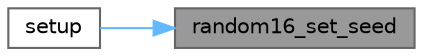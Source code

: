 digraph "random16_set_seed"
{
 // LATEX_PDF_SIZE
  bgcolor="transparent";
  edge [fontname=Helvetica,fontsize=10,labelfontname=Helvetica,labelfontsize=10];
  node [fontname=Helvetica,fontsize=10,shape=box,height=0.2,width=0.4];
  rankdir="RL";
  Node1 [id="Node000001",label="random16_set_seed",height=0.2,width=0.4,color="gray40", fillcolor="grey60", style="filled", fontcolor="black",tooltip="Set the 16-bit seed used for the random number generator."];
  Node1 -> Node2 [id="edge1_Node000001_Node000002",dir="back",color="steelblue1",style="solid",tooltip=" "];
  Node2 [id="Node000002",label="setup",height=0.2,width=0.4,color="grey40", fillcolor="white", style="filled",URL="$d7/ddc/_noise_playground_8ino.html#a4fc01d736fe50cf5b977f755b675f11d",tooltip=" "];
}
